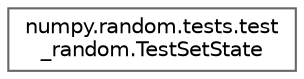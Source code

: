 digraph "Graphical Class Hierarchy"
{
 // LATEX_PDF_SIZE
  bgcolor="transparent";
  edge [fontname=Helvetica,fontsize=10,labelfontname=Helvetica,labelfontsize=10];
  node [fontname=Helvetica,fontsize=10,shape=box,height=0.2,width=0.4];
  rankdir="LR";
  Node0 [id="Node000000",label="numpy.random.tests.test\l_random.TestSetState",height=0.2,width=0.4,color="grey40", fillcolor="white", style="filled",URL="$dc/d99/classnumpy_1_1random_1_1tests_1_1test__random_1_1TestSetState.html",tooltip=" "];
}
